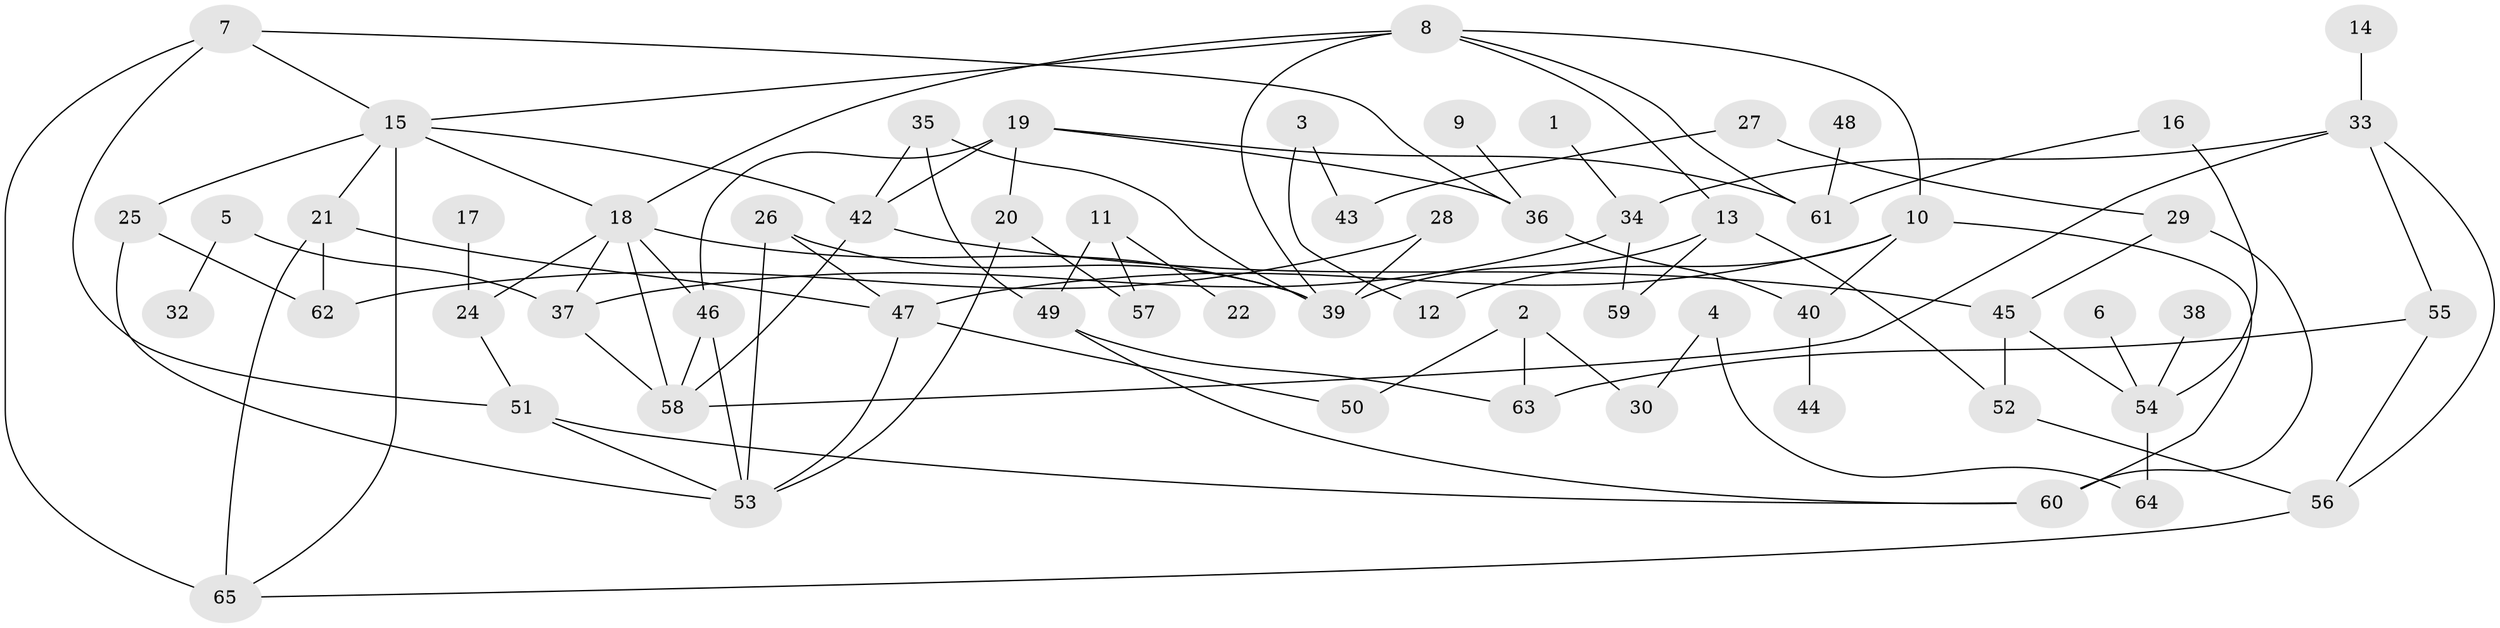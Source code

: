 // original degree distribution, {4: 0.19148936170212766, 1: 0.1595744680851064, 2: 0.2765957446808511, 3: 0.2127659574468085, 5: 0.11702127659574468, 6: 0.010638297872340425, 0: 0.031914893617021274}
// Generated by graph-tools (version 1.1) at 2025/35/03/04/25 23:35:51]
// undirected, 62 vertices, 99 edges
graph export_dot {
  node [color=gray90,style=filled];
  1;
  2;
  3;
  4;
  5;
  6;
  7;
  8;
  9;
  10;
  11;
  12;
  13;
  14;
  15;
  16;
  17;
  18;
  19;
  20;
  21;
  22;
  24;
  25;
  26;
  27;
  28;
  29;
  30;
  32;
  33;
  34;
  35;
  36;
  37;
  38;
  39;
  40;
  42;
  43;
  44;
  45;
  46;
  47;
  48;
  49;
  50;
  51;
  52;
  53;
  54;
  55;
  56;
  57;
  58;
  59;
  60;
  61;
  62;
  63;
  64;
  65;
  1 -- 34 [weight=1.0];
  2 -- 30 [weight=1.0];
  2 -- 50 [weight=1.0];
  2 -- 63 [weight=2.0];
  3 -- 12 [weight=1.0];
  3 -- 43 [weight=1.0];
  4 -- 30 [weight=1.0];
  4 -- 64 [weight=1.0];
  5 -- 32 [weight=1.0];
  5 -- 37 [weight=1.0];
  6 -- 54 [weight=1.0];
  7 -- 15 [weight=1.0];
  7 -- 36 [weight=1.0];
  7 -- 51 [weight=1.0];
  7 -- 65 [weight=1.0];
  8 -- 10 [weight=1.0];
  8 -- 13 [weight=1.0];
  8 -- 15 [weight=1.0];
  8 -- 18 [weight=1.0];
  8 -- 39 [weight=1.0];
  8 -- 61 [weight=1.0];
  9 -- 36 [weight=1.0];
  10 -- 12 [weight=1.0];
  10 -- 40 [weight=1.0];
  10 -- 47 [weight=1.0];
  10 -- 60 [weight=1.0];
  11 -- 22 [weight=1.0];
  11 -- 49 [weight=1.0];
  11 -- 57 [weight=1.0];
  13 -- 39 [weight=1.0];
  13 -- 52 [weight=1.0];
  13 -- 59 [weight=1.0];
  14 -- 33 [weight=1.0];
  15 -- 18 [weight=1.0];
  15 -- 21 [weight=1.0];
  15 -- 25 [weight=1.0];
  15 -- 42 [weight=1.0];
  15 -- 65 [weight=1.0];
  16 -- 54 [weight=1.0];
  16 -- 61 [weight=1.0];
  17 -- 24 [weight=1.0];
  18 -- 24 [weight=1.0];
  18 -- 37 [weight=1.0];
  18 -- 39 [weight=1.0];
  18 -- 46 [weight=1.0];
  18 -- 58 [weight=1.0];
  19 -- 20 [weight=1.0];
  19 -- 36 [weight=1.0];
  19 -- 42 [weight=1.0];
  19 -- 46 [weight=1.0];
  19 -- 61 [weight=1.0];
  20 -- 53 [weight=1.0];
  20 -- 57 [weight=1.0];
  21 -- 47 [weight=1.0];
  21 -- 62 [weight=1.0];
  21 -- 65 [weight=1.0];
  24 -- 51 [weight=1.0];
  25 -- 53 [weight=2.0];
  25 -- 62 [weight=1.0];
  26 -- 39 [weight=1.0];
  26 -- 47 [weight=1.0];
  26 -- 53 [weight=1.0];
  27 -- 29 [weight=1.0];
  27 -- 43 [weight=1.0];
  28 -- 39 [weight=1.0];
  28 -- 62 [weight=1.0];
  29 -- 45 [weight=1.0];
  29 -- 60 [weight=2.0];
  33 -- 34 [weight=1.0];
  33 -- 55 [weight=1.0];
  33 -- 56 [weight=1.0];
  33 -- 58 [weight=1.0];
  34 -- 37 [weight=1.0];
  34 -- 59 [weight=1.0];
  35 -- 39 [weight=1.0];
  35 -- 42 [weight=1.0];
  35 -- 49 [weight=1.0];
  36 -- 40 [weight=1.0];
  37 -- 58 [weight=1.0];
  38 -- 54 [weight=1.0];
  40 -- 44 [weight=1.0];
  42 -- 45 [weight=1.0];
  42 -- 58 [weight=1.0];
  45 -- 52 [weight=1.0];
  45 -- 54 [weight=1.0];
  46 -- 53 [weight=1.0];
  46 -- 58 [weight=1.0];
  47 -- 50 [weight=1.0];
  47 -- 53 [weight=1.0];
  48 -- 61 [weight=1.0];
  49 -- 60 [weight=1.0];
  49 -- 63 [weight=1.0];
  51 -- 53 [weight=1.0];
  51 -- 60 [weight=1.0];
  52 -- 56 [weight=1.0];
  54 -- 64 [weight=1.0];
  55 -- 56 [weight=1.0];
  55 -- 63 [weight=1.0];
  56 -- 65 [weight=1.0];
}
